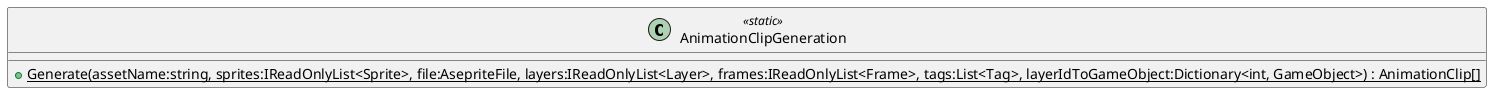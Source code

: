 @startuml
class AnimationClipGeneration <<static>> {
    + {static} Generate(assetName:string, sprites:IReadOnlyList<Sprite>, file:AsepriteFile, layers:IReadOnlyList<Layer>, frames:IReadOnlyList<Frame>, tags:List<Tag>, layerIdToGameObject:Dictionary<int, GameObject>) : AnimationClip[]
}
@enduml

